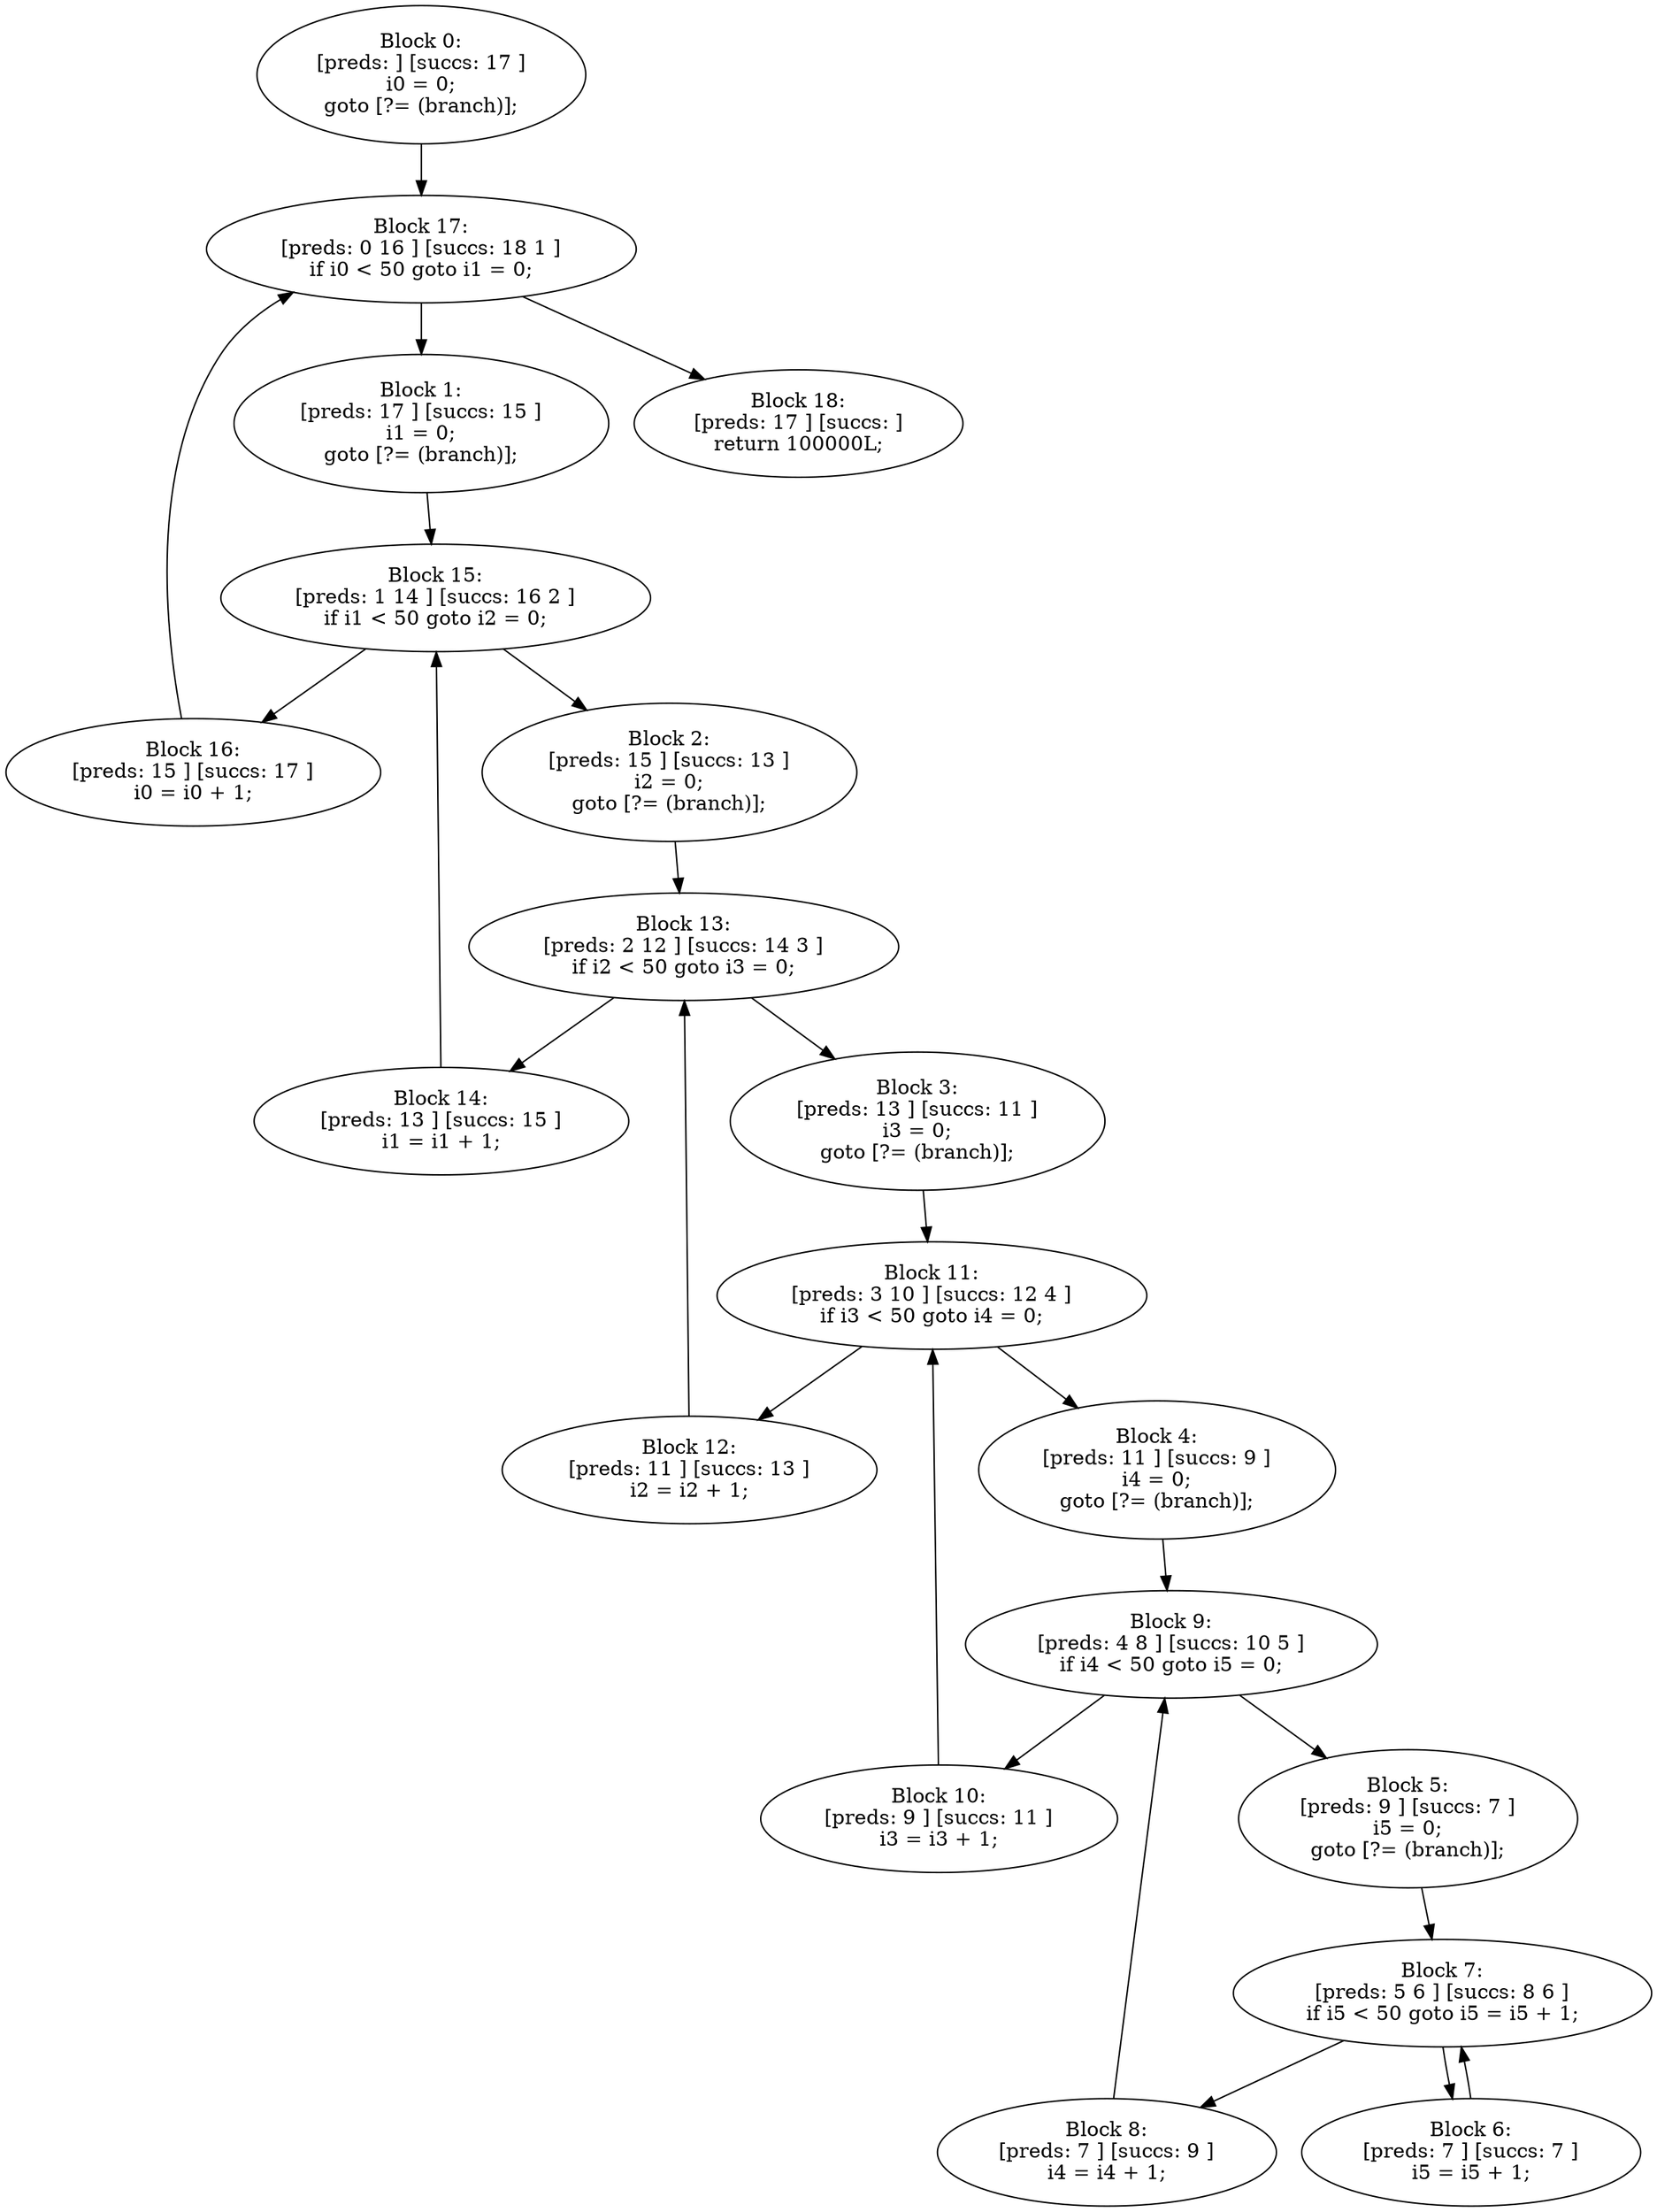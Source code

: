 digraph "unitGraph" {
    "Block 0:
[preds: ] [succs: 17 ]
i0 = 0;
goto [?= (branch)];
"
    "Block 1:
[preds: 17 ] [succs: 15 ]
i1 = 0;
goto [?= (branch)];
"
    "Block 2:
[preds: 15 ] [succs: 13 ]
i2 = 0;
goto [?= (branch)];
"
    "Block 3:
[preds: 13 ] [succs: 11 ]
i3 = 0;
goto [?= (branch)];
"
    "Block 4:
[preds: 11 ] [succs: 9 ]
i4 = 0;
goto [?= (branch)];
"
    "Block 5:
[preds: 9 ] [succs: 7 ]
i5 = 0;
goto [?= (branch)];
"
    "Block 6:
[preds: 7 ] [succs: 7 ]
i5 = i5 + 1;
"
    "Block 7:
[preds: 5 6 ] [succs: 8 6 ]
if i5 < 50 goto i5 = i5 + 1;
"
    "Block 8:
[preds: 7 ] [succs: 9 ]
i4 = i4 + 1;
"
    "Block 9:
[preds: 4 8 ] [succs: 10 5 ]
if i4 < 50 goto i5 = 0;
"
    "Block 10:
[preds: 9 ] [succs: 11 ]
i3 = i3 + 1;
"
    "Block 11:
[preds: 3 10 ] [succs: 12 4 ]
if i3 < 50 goto i4 = 0;
"
    "Block 12:
[preds: 11 ] [succs: 13 ]
i2 = i2 + 1;
"
    "Block 13:
[preds: 2 12 ] [succs: 14 3 ]
if i2 < 50 goto i3 = 0;
"
    "Block 14:
[preds: 13 ] [succs: 15 ]
i1 = i1 + 1;
"
    "Block 15:
[preds: 1 14 ] [succs: 16 2 ]
if i1 < 50 goto i2 = 0;
"
    "Block 16:
[preds: 15 ] [succs: 17 ]
i0 = i0 + 1;
"
    "Block 17:
[preds: 0 16 ] [succs: 18 1 ]
if i0 < 50 goto i1 = 0;
"
    "Block 18:
[preds: 17 ] [succs: ]
return 100000L;
"
    "Block 0:
[preds: ] [succs: 17 ]
i0 = 0;
goto [?= (branch)];
"->"Block 17:
[preds: 0 16 ] [succs: 18 1 ]
if i0 < 50 goto i1 = 0;
";
    "Block 1:
[preds: 17 ] [succs: 15 ]
i1 = 0;
goto [?= (branch)];
"->"Block 15:
[preds: 1 14 ] [succs: 16 2 ]
if i1 < 50 goto i2 = 0;
";
    "Block 2:
[preds: 15 ] [succs: 13 ]
i2 = 0;
goto [?= (branch)];
"->"Block 13:
[preds: 2 12 ] [succs: 14 3 ]
if i2 < 50 goto i3 = 0;
";
    "Block 3:
[preds: 13 ] [succs: 11 ]
i3 = 0;
goto [?= (branch)];
"->"Block 11:
[preds: 3 10 ] [succs: 12 4 ]
if i3 < 50 goto i4 = 0;
";
    "Block 4:
[preds: 11 ] [succs: 9 ]
i4 = 0;
goto [?= (branch)];
"->"Block 9:
[preds: 4 8 ] [succs: 10 5 ]
if i4 < 50 goto i5 = 0;
";
    "Block 5:
[preds: 9 ] [succs: 7 ]
i5 = 0;
goto [?= (branch)];
"->"Block 7:
[preds: 5 6 ] [succs: 8 6 ]
if i5 < 50 goto i5 = i5 + 1;
";
    "Block 6:
[preds: 7 ] [succs: 7 ]
i5 = i5 + 1;
"->"Block 7:
[preds: 5 6 ] [succs: 8 6 ]
if i5 < 50 goto i5 = i5 + 1;
";
    "Block 7:
[preds: 5 6 ] [succs: 8 6 ]
if i5 < 50 goto i5 = i5 + 1;
"->"Block 8:
[preds: 7 ] [succs: 9 ]
i4 = i4 + 1;
";
    "Block 7:
[preds: 5 6 ] [succs: 8 6 ]
if i5 < 50 goto i5 = i5 + 1;
"->"Block 6:
[preds: 7 ] [succs: 7 ]
i5 = i5 + 1;
";
    "Block 8:
[preds: 7 ] [succs: 9 ]
i4 = i4 + 1;
"->"Block 9:
[preds: 4 8 ] [succs: 10 5 ]
if i4 < 50 goto i5 = 0;
";
    "Block 9:
[preds: 4 8 ] [succs: 10 5 ]
if i4 < 50 goto i5 = 0;
"->"Block 10:
[preds: 9 ] [succs: 11 ]
i3 = i3 + 1;
";
    "Block 9:
[preds: 4 8 ] [succs: 10 5 ]
if i4 < 50 goto i5 = 0;
"->"Block 5:
[preds: 9 ] [succs: 7 ]
i5 = 0;
goto [?= (branch)];
";
    "Block 10:
[preds: 9 ] [succs: 11 ]
i3 = i3 + 1;
"->"Block 11:
[preds: 3 10 ] [succs: 12 4 ]
if i3 < 50 goto i4 = 0;
";
    "Block 11:
[preds: 3 10 ] [succs: 12 4 ]
if i3 < 50 goto i4 = 0;
"->"Block 12:
[preds: 11 ] [succs: 13 ]
i2 = i2 + 1;
";
    "Block 11:
[preds: 3 10 ] [succs: 12 4 ]
if i3 < 50 goto i4 = 0;
"->"Block 4:
[preds: 11 ] [succs: 9 ]
i4 = 0;
goto [?= (branch)];
";
    "Block 12:
[preds: 11 ] [succs: 13 ]
i2 = i2 + 1;
"->"Block 13:
[preds: 2 12 ] [succs: 14 3 ]
if i2 < 50 goto i3 = 0;
";
    "Block 13:
[preds: 2 12 ] [succs: 14 3 ]
if i2 < 50 goto i3 = 0;
"->"Block 14:
[preds: 13 ] [succs: 15 ]
i1 = i1 + 1;
";
    "Block 13:
[preds: 2 12 ] [succs: 14 3 ]
if i2 < 50 goto i3 = 0;
"->"Block 3:
[preds: 13 ] [succs: 11 ]
i3 = 0;
goto [?= (branch)];
";
    "Block 14:
[preds: 13 ] [succs: 15 ]
i1 = i1 + 1;
"->"Block 15:
[preds: 1 14 ] [succs: 16 2 ]
if i1 < 50 goto i2 = 0;
";
    "Block 15:
[preds: 1 14 ] [succs: 16 2 ]
if i1 < 50 goto i2 = 0;
"->"Block 16:
[preds: 15 ] [succs: 17 ]
i0 = i0 + 1;
";
    "Block 15:
[preds: 1 14 ] [succs: 16 2 ]
if i1 < 50 goto i2 = 0;
"->"Block 2:
[preds: 15 ] [succs: 13 ]
i2 = 0;
goto [?= (branch)];
";
    "Block 16:
[preds: 15 ] [succs: 17 ]
i0 = i0 + 1;
"->"Block 17:
[preds: 0 16 ] [succs: 18 1 ]
if i0 < 50 goto i1 = 0;
";
    "Block 17:
[preds: 0 16 ] [succs: 18 1 ]
if i0 < 50 goto i1 = 0;
"->"Block 18:
[preds: 17 ] [succs: ]
return 100000L;
";
    "Block 17:
[preds: 0 16 ] [succs: 18 1 ]
if i0 < 50 goto i1 = 0;
"->"Block 1:
[preds: 17 ] [succs: 15 ]
i1 = 0;
goto [?= (branch)];
";
}
